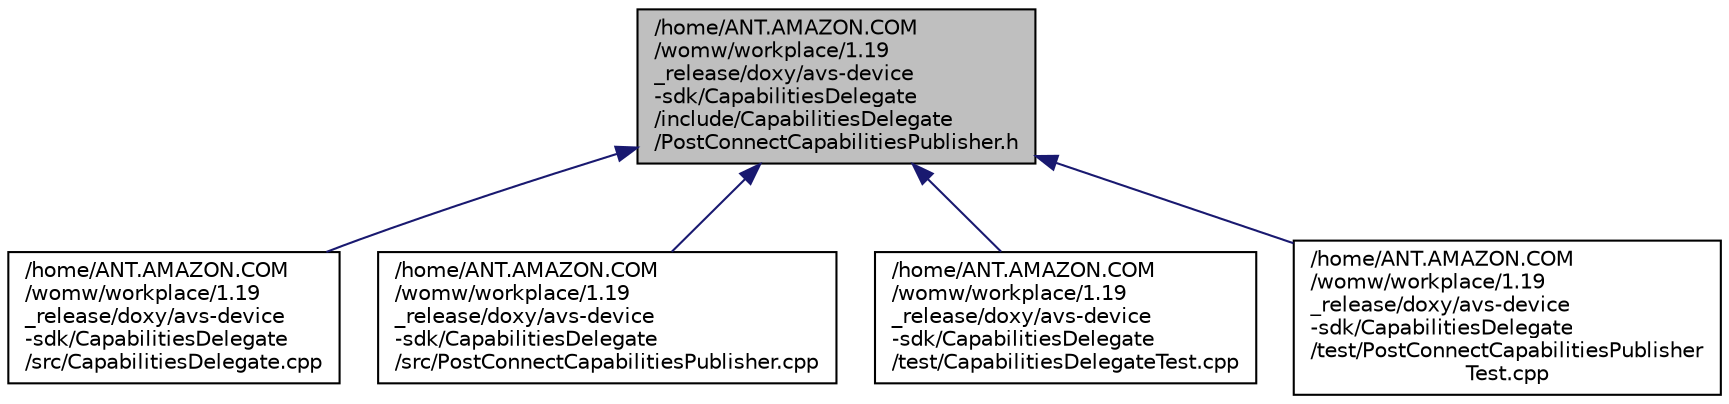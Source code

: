 digraph "/home/ANT.AMAZON.COM/womw/workplace/1.19_release/doxy/avs-device-sdk/CapabilitiesDelegate/include/CapabilitiesDelegate/PostConnectCapabilitiesPublisher.h"
{
  edge [fontname="Helvetica",fontsize="10",labelfontname="Helvetica",labelfontsize="10"];
  node [fontname="Helvetica",fontsize="10",shape=record];
  Node26 [label="/home/ANT.AMAZON.COM\l/womw/workplace/1.19\l_release/doxy/avs-device\l-sdk/CapabilitiesDelegate\l/include/CapabilitiesDelegate\l/PostConnectCapabilitiesPublisher.h",height=0.2,width=0.4,color="black", fillcolor="grey75", style="filled", fontcolor="black"];
  Node26 -> Node27 [dir="back",color="midnightblue",fontsize="10",style="solid",fontname="Helvetica"];
  Node27 [label="/home/ANT.AMAZON.COM\l/womw/workplace/1.19\l_release/doxy/avs-device\l-sdk/CapabilitiesDelegate\l/src/CapabilitiesDelegate.cpp",height=0.2,width=0.4,color="black", fillcolor="white", style="filled",URL="$_capabilities_delegate_8cpp.html"];
  Node26 -> Node28 [dir="back",color="midnightblue",fontsize="10",style="solid",fontname="Helvetica"];
  Node28 [label="/home/ANT.AMAZON.COM\l/womw/workplace/1.19\l_release/doxy/avs-device\l-sdk/CapabilitiesDelegate\l/src/PostConnectCapabilitiesPublisher.cpp",height=0.2,width=0.4,color="black", fillcolor="white", style="filled",URL="$_post_connect_capabilities_publisher_8cpp.html"];
  Node26 -> Node29 [dir="back",color="midnightblue",fontsize="10",style="solid",fontname="Helvetica"];
  Node29 [label="/home/ANT.AMAZON.COM\l/womw/workplace/1.19\l_release/doxy/avs-device\l-sdk/CapabilitiesDelegate\l/test/CapabilitiesDelegateTest.cpp",height=0.2,width=0.4,color="black", fillcolor="white", style="filled",URL="$_capabilities_delegate_test_8cpp.html"];
  Node26 -> Node30 [dir="back",color="midnightblue",fontsize="10",style="solid",fontname="Helvetica"];
  Node30 [label="/home/ANT.AMAZON.COM\l/womw/workplace/1.19\l_release/doxy/avs-device\l-sdk/CapabilitiesDelegate\l/test/PostConnectCapabilitiesPublisher\lTest.cpp",height=0.2,width=0.4,color="black", fillcolor="white", style="filled",URL="$_post_connect_capabilities_publisher_test_8cpp.html"];
}
